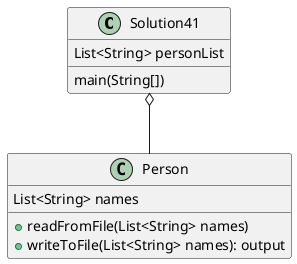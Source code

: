 @startuml
'https://plantuml.com/sequence-diagram
class Solution41 {
main(String[])
List<String> personList
'Collections.sort(personList)
}

class Person {
List<String> names
+readFromFile(List<String> names)
+writeToFile(List<String> names): output
}

Solution41 o-- Person
@enduml